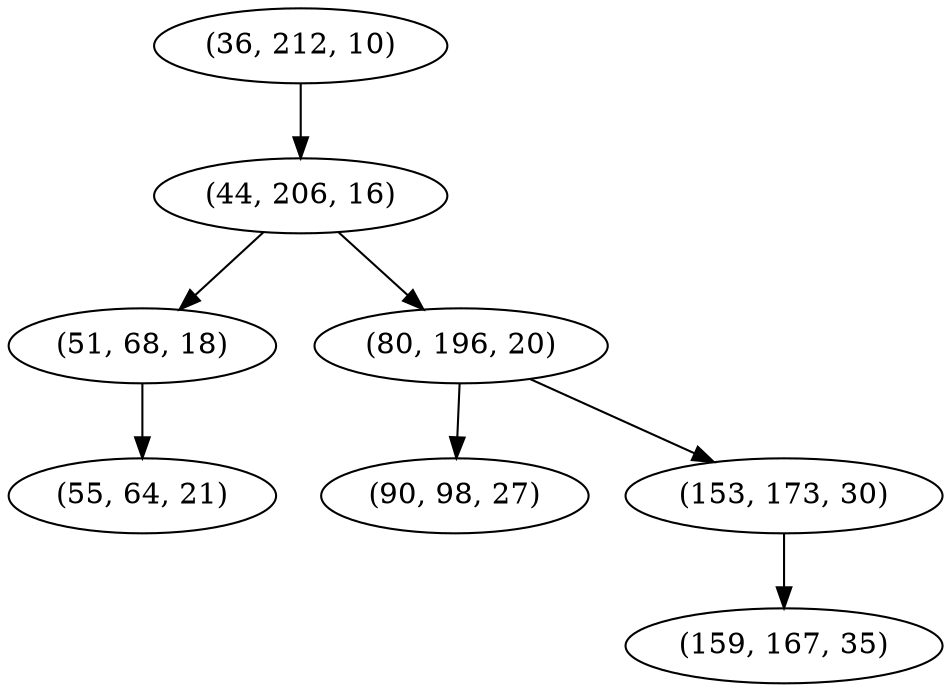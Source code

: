 digraph tree {
    "(36, 212, 10)";
    "(44, 206, 16)";
    "(51, 68, 18)";
    "(55, 64, 21)";
    "(80, 196, 20)";
    "(90, 98, 27)";
    "(153, 173, 30)";
    "(159, 167, 35)";
    "(36, 212, 10)" -> "(44, 206, 16)";
    "(44, 206, 16)" -> "(51, 68, 18)";
    "(44, 206, 16)" -> "(80, 196, 20)";
    "(51, 68, 18)" -> "(55, 64, 21)";
    "(80, 196, 20)" -> "(90, 98, 27)";
    "(80, 196, 20)" -> "(153, 173, 30)";
    "(153, 173, 30)" -> "(159, 167, 35)";
}
